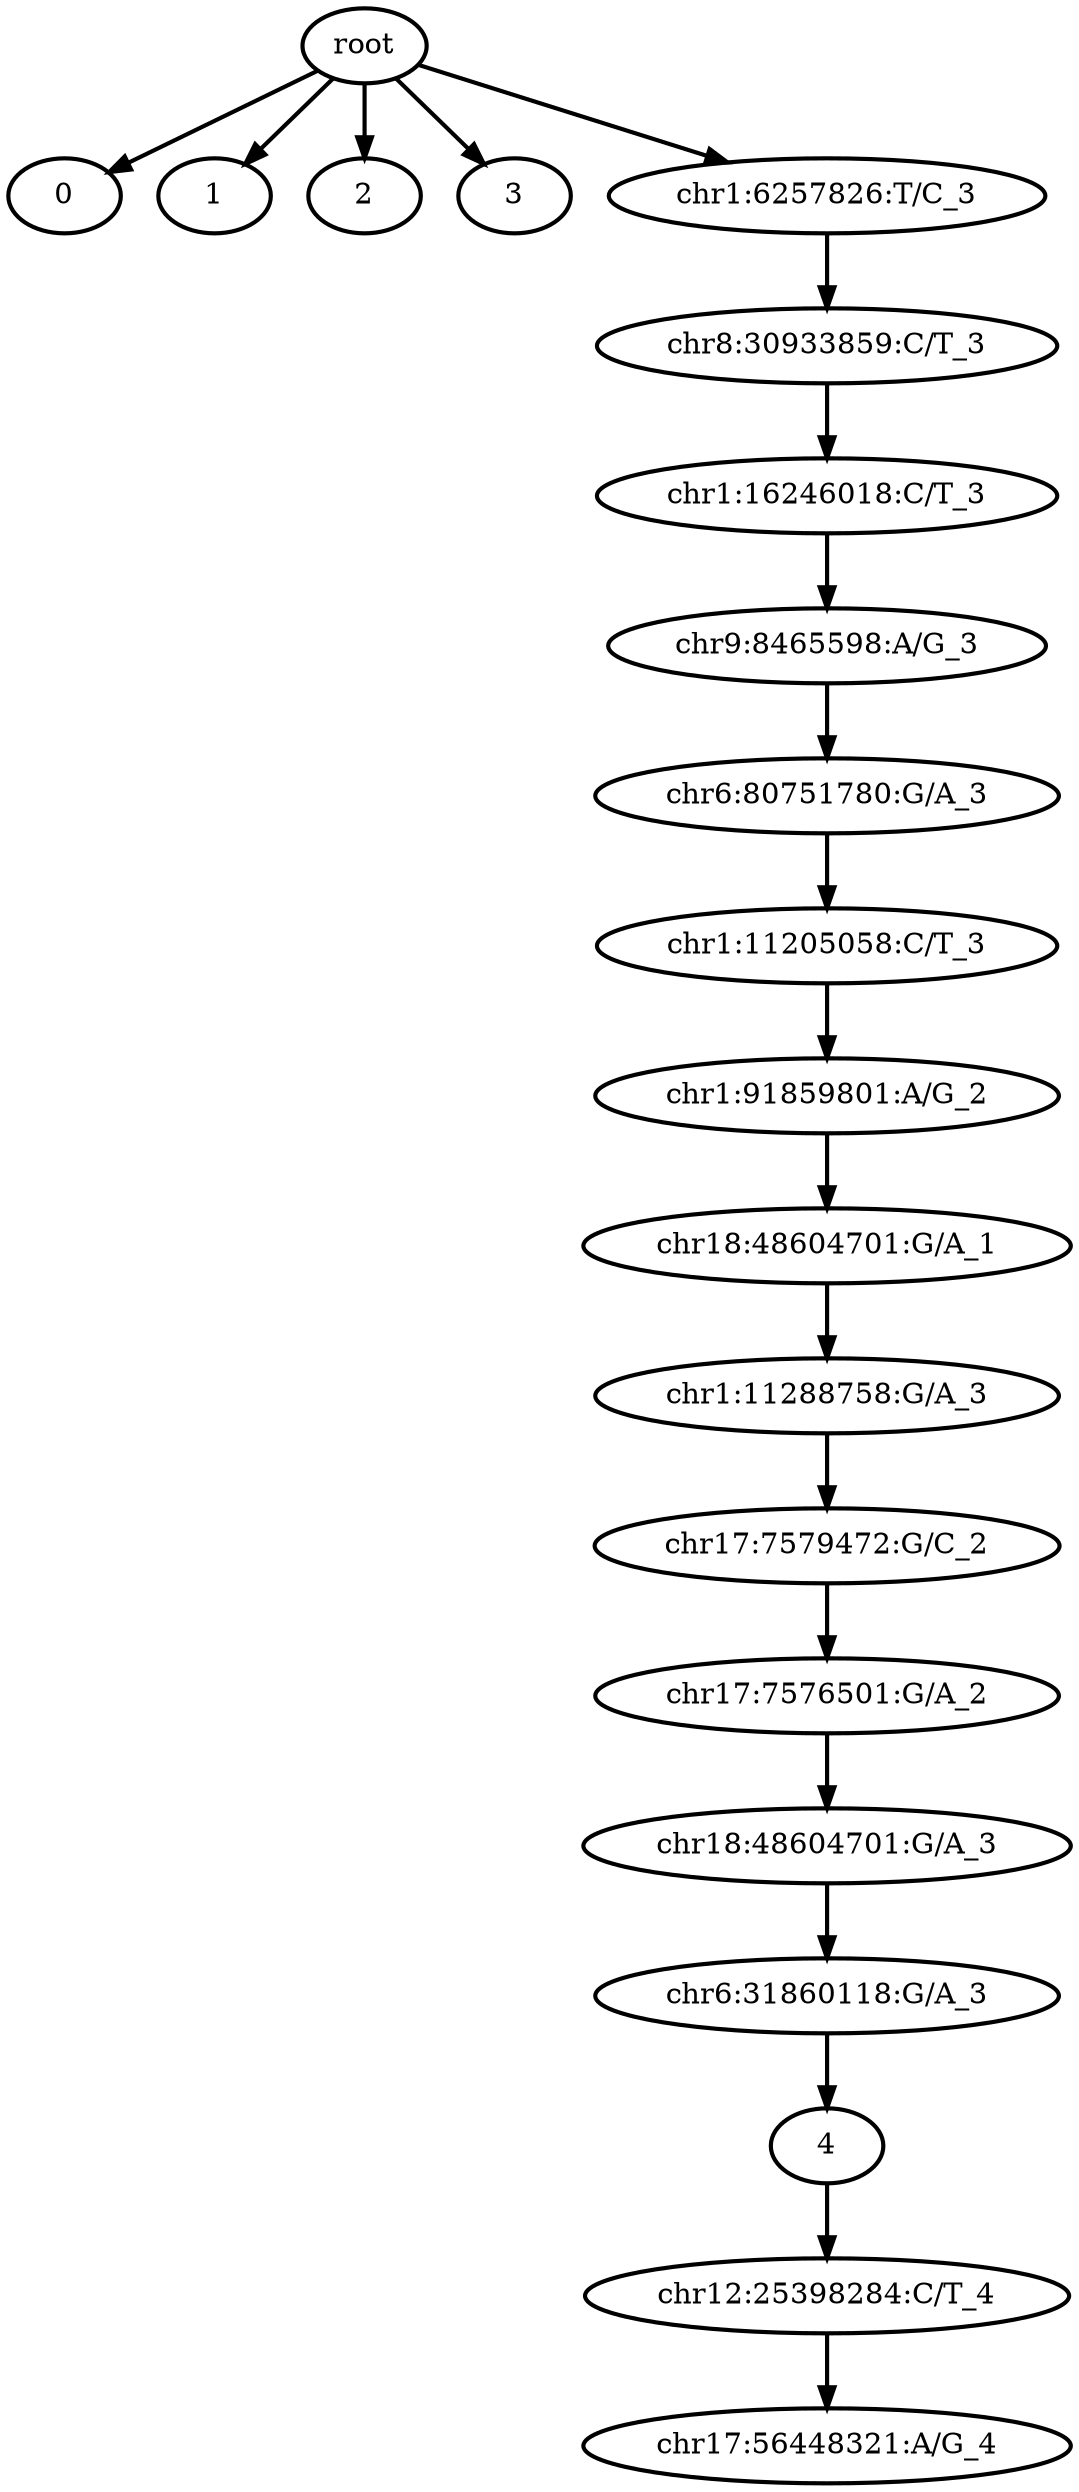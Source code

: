 digraph N {
	overlap="false"
	rankdir="TB"
	0 [label="root", style="bold"];
	1 [label="0", style="bold"];
	2 [label="1", style="bold"];
	3 [label="2", style="bold"];
	4 [label="3", style="bold"];
	5 [label="chr1:6257826:T/C_3", style="bold"];
	6 [label="chr8:30933859:C/T_3", style="bold"];
	7 [label="chr1:16246018:C/T_3", style="bold"];
	8 [label="chr9:8465598:A/G_3", style="bold"];
	9 [label="chr6:80751780:G/A_3", style="bold"];
	10 [label="chr1:11205058:C/T_3", style="bold"];
	11 [label="chr1:91859801:A/G_2", style="bold"];
	12 [label="chr18:48604701:G/A_1", style="bold"];
	13 [label="chr1:11288758:G/A_3", style="bold"];
	14 [label="chr17:7579472:G/C_2", style="bold"];
	15 [label="chr17:7576501:G/A_2", style="bold"];
	16 [label="chr18:48604701:G/A_3", style="bold"];
	17 [label="chr6:31860118:G/A_3", style="bold"];
	18 [label="4", style="bold"];
	19 [label="chr12:25398284:C/T_4", style="bold"];
	20 [label="chr17:56448321:A/G_4", style="bold"];
	0 -> 1 [style="bold"];
	0 -> 2 [style="bold"];
	0 -> 3 [style="bold"];
	0 -> 4 [style="bold"];
	0 -> 5 [style="bold"];
	5 -> 6 [style="bold"];
	6 -> 7 [style="bold"];
	7 -> 8 [style="bold"];
	8 -> 9 [style="bold"];
	9 -> 10 [style="bold"];
	10 -> 11 [style="bold"];
	11 -> 12 [style="bold"];
	12 -> 13 [style="bold"];
	13 -> 14 [style="bold"];
	14 -> 15 [style="bold"];
	15 -> 16 [style="bold"];
	16 -> 17 [style="bold"];
	17 -> 18 [style="bold"];
	18 -> 19 [style="bold"];
	19 -> 20 [style="bold"];
}